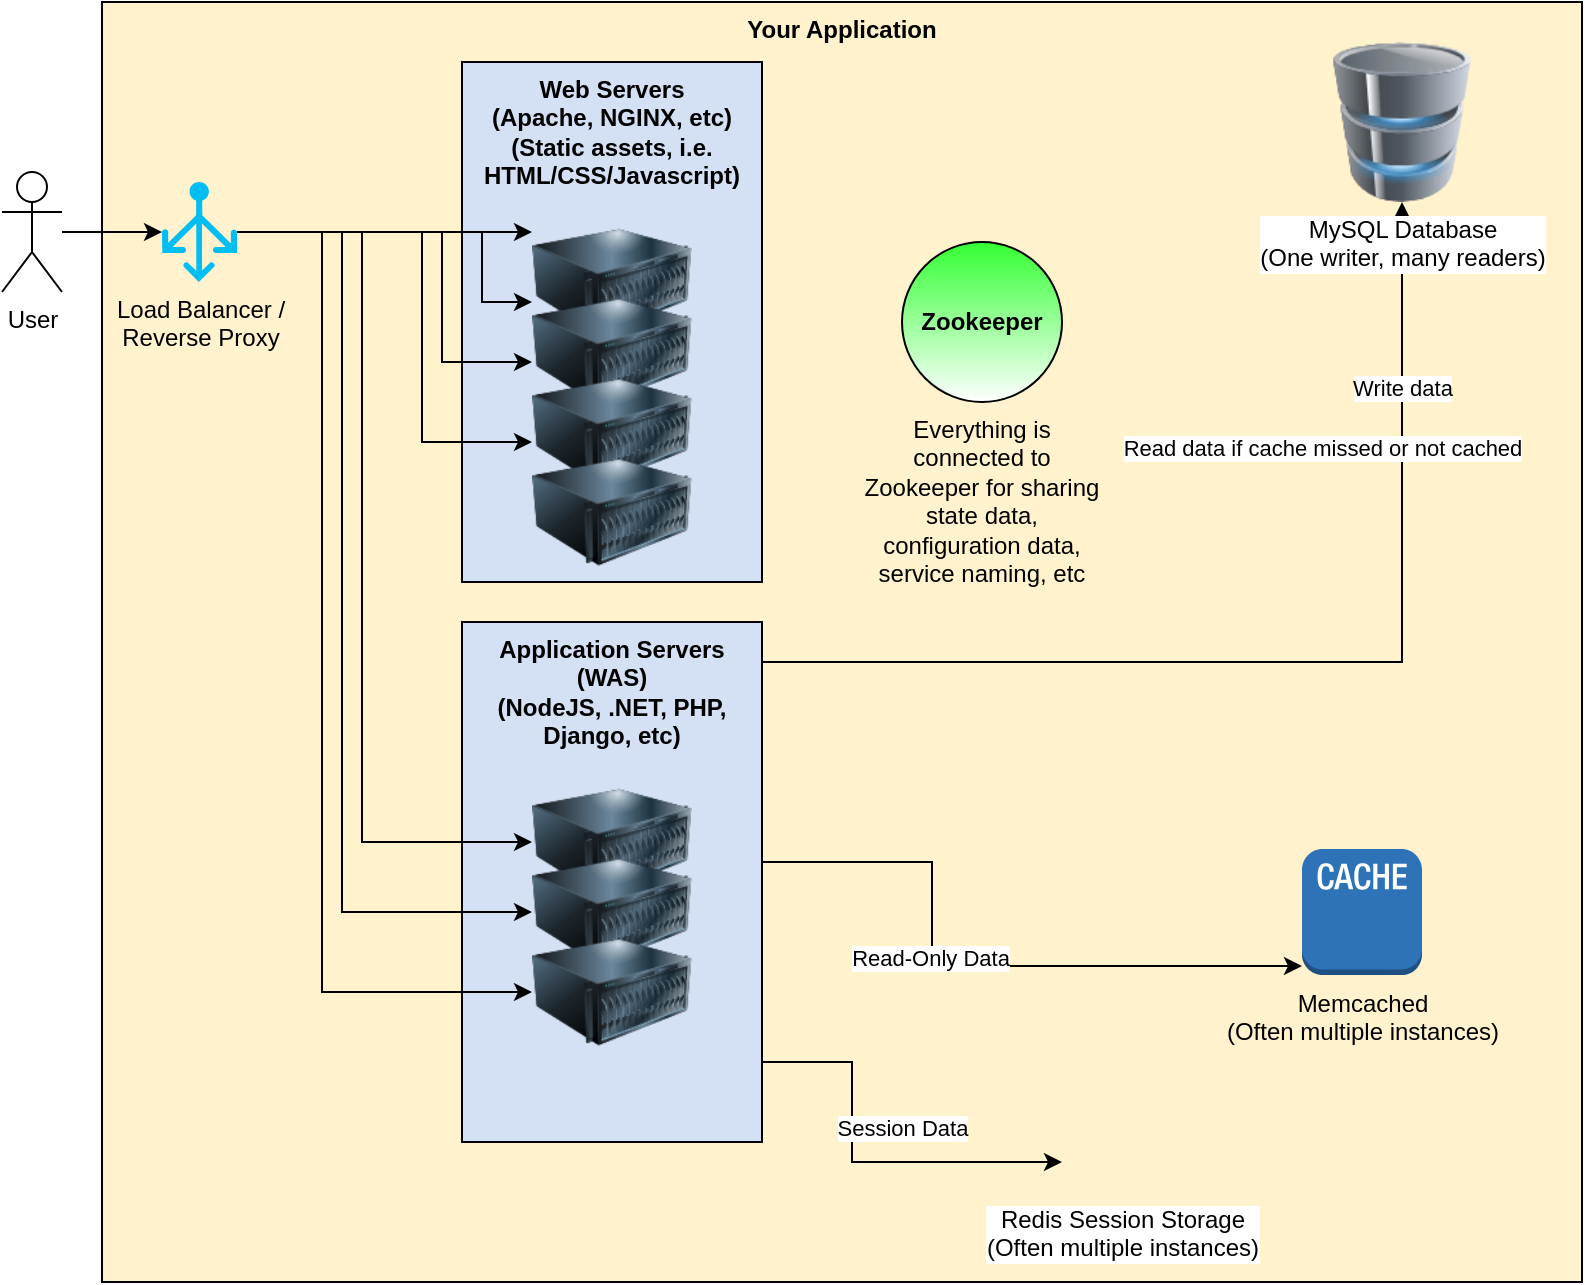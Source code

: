 <mxfile version="13.5.3" type="github">
  <diagram id="sZSqv1WTiggdhe4dZy5_" name="Page-1">
    <mxGraphModel dx="1422" dy="832" grid="1" gridSize="10" guides="1" tooltips="1" connect="1" arrows="1" fold="1" page="1" pageScale="1" pageWidth="850" pageHeight="1100" math="0" shadow="0">
      <root>
        <mxCell id="0" />
        <mxCell id="1" parent="0" />
        <mxCell id="i1opGuOiKdXhznL4s5t_-7" value="&lt;b&gt;Your Application&lt;/b&gt;" style="rounded=0;whiteSpace=wrap;html=1;fillColor=#FFF2CC;verticalAlign=top;" vertex="1" parent="1">
          <mxGeometry x="70" y="30" width="740" height="640" as="geometry" />
        </mxCell>
        <mxCell id="i1opGuOiKdXhznL4s5t_-30" style="edgeStyle=orthogonalEdgeStyle;rounded=0;orthogonalLoop=1;jettySize=auto;html=1;" edge="1" parent="1" source="i1opGuOiKdXhznL4s5t_-21" target="i1opGuOiKdXhznL4s5t_-29">
          <mxGeometry relative="1" as="geometry">
            <Array as="points">
              <mxPoint x="485" y="460" />
              <mxPoint x="485" y="512" />
            </Array>
          </mxGeometry>
        </mxCell>
        <mxCell id="i1opGuOiKdXhznL4s5t_-32" value="Read-Only Data" style="edgeLabel;html=1;align=center;verticalAlign=middle;resizable=0;points=[];" vertex="1" connectable="0" parent="i1opGuOiKdXhznL4s5t_-30">
          <mxGeometry x="-0.314" y="-8" relative="1" as="geometry">
            <mxPoint x="7" y="22" as="offset" />
          </mxGeometry>
        </mxCell>
        <mxCell id="i1opGuOiKdXhznL4s5t_-34" style="edgeStyle=orthogonalEdgeStyle;rounded=0;orthogonalLoop=1;jettySize=auto;html=1;" edge="1" parent="1" source="i1opGuOiKdXhznL4s5t_-21" target="i1opGuOiKdXhznL4s5t_-33">
          <mxGeometry relative="1" as="geometry">
            <Array as="points">
              <mxPoint x="720" y="360" />
            </Array>
          </mxGeometry>
        </mxCell>
        <mxCell id="i1opGuOiKdXhznL4s5t_-35" value="Read data if cache missed or not cached" style="edgeLabel;html=1;align=center;verticalAlign=middle;resizable=0;points=[];" vertex="1" connectable="0" parent="i1opGuOiKdXhznL4s5t_-34">
          <mxGeometry x="0.231" y="-1" relative="1" as="geometry">
            <mxPoint x="-41" y="-89" as="offset" />
          </mxGeometry>
        </mxCell>
        <mxCell id="i1opGuOiKdXhznL4s5t_-36" value="Write data" style="edgeLabel;html=1;align=center;verticalAlign=middle;resizable=0;points=[];" vertex="1" connectable="0" parent="i1opGuOiKdXhznL4s5t_-34">
          <mxGeometry x="0.277" relative="1" as="geometry">
            <mxPoint y="-106" as="offset" />
          </mxGeometry>
        </mxCell>
        <mxCell id="i1opGuOiKdXhznL4s5t_-21" value="Application Servers&lt;br&gt;(WAS)&lt;br&gt;(NodeJS, .NET, PHP, Django, etc)" style="rounded=0;whiteSpace=wrap;html=1;fillColor=#D4E1F5;verticalAlign=top;fontStyle=1" vertex="1" parent="1">
          <mxGeometry x="250" y="340" width="150" height="260" as="geometry" />
        </mxCell>
        <mxCell id="i1opGuOiKdXhznL4s5t_-20" style="edgeStyle=orthogonalEdgeStyle;rounded=0;orthogonalLoop=1;jettySize=auto;html=1;" edge="1" parent="1" source="i1opGuOiKdXhznL4s5t_-21" target="i1opGuOiKdXhznL4s5t_-19">
          <mxGeometry relative="1" as="geometry">
            <Array as="points">
              <mxPoint x="445" y="560" />
              <mxPoint x="445" y="610" />
            </Array>
          </mxGeometry>
        </mxCell>
        <mxCell id="i1opGuOiKdXhznL4s5t_-31" value="Session Data" style="edgeLabel;html=1;align=center;verticalAlign=middle;resizable=0;points=[];" vertex="1" connectable="0" parent="i1opGuOiKdXhznL4s5t_-20">
          <mxGeometry x="-0.457" y="3" relative="1" as="geometry">
            <mxPoint x="22" y="23" as="offset" />
          </mxGeometry>
        </mxCell>
        <mxCell id="i1opGuOiKdXhznL4s5t_-9" value="Web Servers&lt;br&gt;(Apache, NGINX, etc)&lt;br&gt;(Static assets, i.e. HTML/CSS/Javascript)" style="rounded=0;whiteSpace=wrap;html=1;fillColor=#D4E1F5;verticalAlign=top;fontStyle=1" vertex="1" parent="1">
          <mxGeometry x="250" y="60" width="150" height="260" as="geometry" />
        </mxCell>
        <mxCell id="i1opGuOiKdXhznL4s5t_-6" style="edgeStyle=orthogonalEdgeStyle;rounded=0;orthogonalLoop=1;jettySize=auto;html=1;entryX=0;entryY=0.5;entryDx=0;entryDy=0;entryPerimeter=0;" edge="1" parent="1" source="i1opGuOiKdXhznL4s5t_-1" target="i1opGuOiKdXhznL4s5t_-2">
          <mxGeometry relative="1" as="geometry" />
        </mxCell>
        <mxCell id="i1opGuOiKdXhznL4s5t_-1" value="User" style="shape=umlActor;verticalLabelPosition=bottom;verticalAlign=top;html=1;outlineConnect=0;" vertex="1" parent="1">
          <mxGeometry x="20" y="115" width="30" height="60" as="geometry" />
        </mxCell>
        <mxCell id="i1opGuOiKdXhznL4s5t_-14" style="edgeStyle=orthogonalEdgeStyle;rounded=0;orthogonalLoop=1;jettySize=auto;html=1;" edge="1" parent="1" source="i1opGuOiKdXhznL4s5t_-2" target="i1opGuOiKdXhznL4s5t_-10">
          <mxGeometry relative="1" as="geometry">
            <Array as="points">
              <mxPoint x="250" y="145" />
              <mxPoint x="250" y="145" />
            </Array>
          </mxGeometry>
        </mxCell>
        <mxCell id="i1opGuOiKdXhznL4s5t_-15" style="edgeStyle=orthogonalEdgeStyle;rounded=0;orthogonalLoop=1;jettySize=auto;html=1;" edge="1" parent="1" source="i1opGuOiKdXhznL4s5t_-2" target="i1opGuOiKdXhznL4s5t_-11">
          <mxGeometry relative="1" as="geometry">
            <Array as="points">
              <mxPoint x="260" y="145" />
              <mxPoint x="260" y="180" />
            </Array>
          </mxGeometry>
        </mxCell>
        <mxCell id="i1opGuOiKdXhznL4s5t_-16" style="edgeStyle=orthogonalEdgeStyle;rounded=0;orthogonalLoop=1;jettySize=auto;html=1;" edge="1" parent="1" source="i1opGuOiKdXhznL4s5t_-2" target="i1opGuOiKdXhznL4s5t_-12">
          <mxGeometry relative="1" as="geometry">
            <Array as="points">
              <mxPoint x="240" y="145" />
              <mxPoint x="240" y="210" />
            </Array>
          </mxGeometry>
        </mxCell>
        <mxCell id="i1opGuOiKdXhznL4s5t_-17" style="edgeStyle=orthogonalEdgeStyle;rounded=0;orthogonalLoop=1;jettySize=auto;html=1;" edge="1" parent="1" source="i1opGuOiKdXhznL4s5t_-2" target="i1opGuOiKdXhznL4s5t_-13">
          <mxGeometry relative="1" as="geometry">
            <Array as="points">
              <mxPoint x="230" y="145" />
              <mxPoint x="230" y="250" />
            </Array>
          </mxGeometry>
        </mxCell>
        <mxCell id="i1opGuOiKdXhznL4s5t_-26" style="edgeStyle=orthogonalEdgeStyle;rounded=0;orthogonalLoop=1;jettySize=auto;html=1;" edge="1" parent="1" source="i1opGuOiKdXhznL4s5t_-2" target="i1opGuOiKdXhznL4s5t_-23">
          <mxGeometry relative="1" as="geometry">
            <Array as="points">
              <mxPoint x="200" y="145" />
              <mxPoint x="200" y="450" />
            </Array>
          </mxGeometry>
        </mxCell>
        <mxCell id="i1opGuOiKdXhznL4s5t_-27" style="edgeStyle=orthogonalEdgeStyle;rounded=0;orthogonalLoop=1;jettySize=auto;html=1;" edge="1" parent="1" source="i1opGuOiKdXhznL4s5t_-2" target="i1opGuOiKdXhznL4s5t_-24">
          <mxGeometry relative="1" as="geometry">
            <Array as="points">
              <mxPoint x="190" y="145" />
              <mxPoint x="190" y="485" />
            </Array>
          </mxGeometry>
        </mxCell>
        <mxCell id="i1opGuOiKdXhznL4s5t_-28" style="edgeStyle=orthogonalEdgeStyle;rounded=0;orthogonalLoop=1;jettySize=auto;html=1;" edge="1" parent="1" source="i1opGuOiKdXhznL4s5t_-2" target="i1opGuOiKdXhznL4s5t_-25">
          <mxGeometry relative="1" as="geometry">
            <Array as="points">
              <mxPoint x="180" y="145" />
              <mxPoint x="180" y="525" />
            </Array>
          </mxGeometry>
        </mxCell>
        <mxCell id="i1opGuOiKdXhznL4s5t_-2" value="Load Balancer / &lt;br&gt;Reverse Proxy" style="verticalLabelPosition=bottom;html=1;verticalAlign=top;align=center;strokeColor=none;fillColor=#00BEF2;shape=mxgraph.azure.load_balancer_generic;pointerEvents=1;" vertex="1" parent="1">
          <mxGeometry x="100" y="120" width="37.5" height="50" as="geometry" />
        </mxCell>
        <mxCell id="i1opGuOiKdXhznL4s5t_-10" value="" style="image;html=1;image=img/lib/clip_art/computers/Server_128x128.png;fillColor=#D4E1F5;" vertex="1" parent="1">
          <mxGeometry x="285" y="130" width="80" height="80" as="geometry" />
        </mxCell>
        <mxCell id="i1opGuOiKdXhznL4s5t_-11" value="" style="image;html=1;image=img/lib/clip_art/computers/Server_128x128.png;fillColor=#D4E1F5;" vertex="1" parent="1">
          <mxGeometry x="285" y="165" width="80" height="80" as="geometry" />
        </mxCell>
        <mxCell id="i1opGuOiKdXhznL4s5t_-12" value="" style="image;html=1;image=img/lib/clip_art/computers/Server_128x128.png;fillColor=#D4E1F5;" vertex="1" parent="1">
          <mxGeometry x="285" y="205" width="80" height="80" as="geometry" />
        </mxCell>
        <mxCell id="i1opGuOiKdXhznL4s5t_-13" value="" style="image;html=1;image=img/lib/clip_art/computers/Server_128x128.png;fillColor=#D4E1F5;" vertex="1" parent="1">
          <mxGeometry x="285" y="245" width="80" height="80" as="geometry" />
        </mxCell>
        <mxCell id="i1opGuOiKdXhznL4s5t_-18" value="&lt;b&gt;Zookeeper&lt;/b&gt;" style="ellipse;whiteSpace=wrap;html=1;aspect=fixed;gradientColor=#ffffff;fillColor=#33FF33;" vertex="1" parent="1">
          <mxGeometry x="470" y="150" width="80" height="80" as="geometry" />
        </mxCell>
        <mxCell id="i1opGuOiKdXhznL4s5t_-19" value="Redis Session Storage&lt;br&gt;(Often multiple instances)" style="shape=image;html=1;verticalAlign=top;verticalLabelPosition=bottom;labelBackgroundColor=#ffffff;imageAspect=0;aspect=fixed;image=https://cdn4.iconfinder.com/data/icons/redis-2/1451/Untitled-2-128.png;fillColor=#33FF33;gradientColor=#ffffff;" vertex="1" parent="1">
          <mxGeometry x="550" y="565" width="60" height="60" as="geometry" />
        </mxCell>
        <mxCell id="i1opGuOiKdXhznL4s5t_-23" value="" style="image;html=1;image=img/lib/clip_art/computers/Server_128x128.png;fillColor=#D4E1F5;" vertex="1" parent="1">
          <mxGeometry x="285" y="410" width="80" height="80" as="geometry" />
        </mxCell>
        <mxCell id="i1opGuOiKdXhznL4s5t_-24" value="" style="image;html=1;image=img/lib/clip_art/computers/Server_128x128.png;fillColor=#D4E1F5;" vertex="1" parent="1">
          <mxGeometry x="285" y="445" width="80" height="80" as="geometry" />
        </mxCell>
        <mxCell id="i1opGuOiKdXhznL4s5t_-25" value="" style="image;html=1;image=img/lib/clip_art/computers/Server_128x128.png;fillColor=#D4E1F5;" vertex="1" parent="1">
          <mxGeometry x="285" y="485" width="80" height="80" as="geometry" />
        </mxCell>
        <mxCell id="i1opGuOiKdXhznL4s5t_-29" value="Memcached&lt;br&gt;(Often multiple instances)" style="outlineConnect=0;dashed=0;verticalLabelPosition=bottom;verticalAlign=top;align=center;html=1;shape=mxgraph.aws3.cache_node;fillColor=#2E73B8;gradientColor=none;" vertex="1" parent="1">
          <mxGeometry x="670" y="453.5" width="60" height="63" as="geometry" />
        </mxCell>
        <mxCell id="i1opGuOiKdXhznL4s5t_-33" value="MySQL Database&lt;br&gt;(One writer, many readers)" style="image;html=1;image=img/lib/clip_art/computers/Database_128x128.png;fillColor=#33FF33;gradientColor=#ffffff;" vertex="1" parent="1">
          <mxGeometry x="680" y="50" width="80" height="80" as="geometry" />
        </mxCell>
        <mxCell id="i1opGuOiKdXhznL4s5t_-40" value="Everything is connected to Zookeeper for sharing state data, configuration data, service naming, etc" style="text;html=1;strokeColor=none;fillColor=none;align=center;verticalAlign=top;whiteSpace=wrap;rounded=0;" vertex="1" parent="1">
          <mxGeometry x="450" y="230" width="120" height="90" as="geometry" />
        </mxCell>
      </root>
    </mxGraphModel>
  </diagram>
</mxfile>
